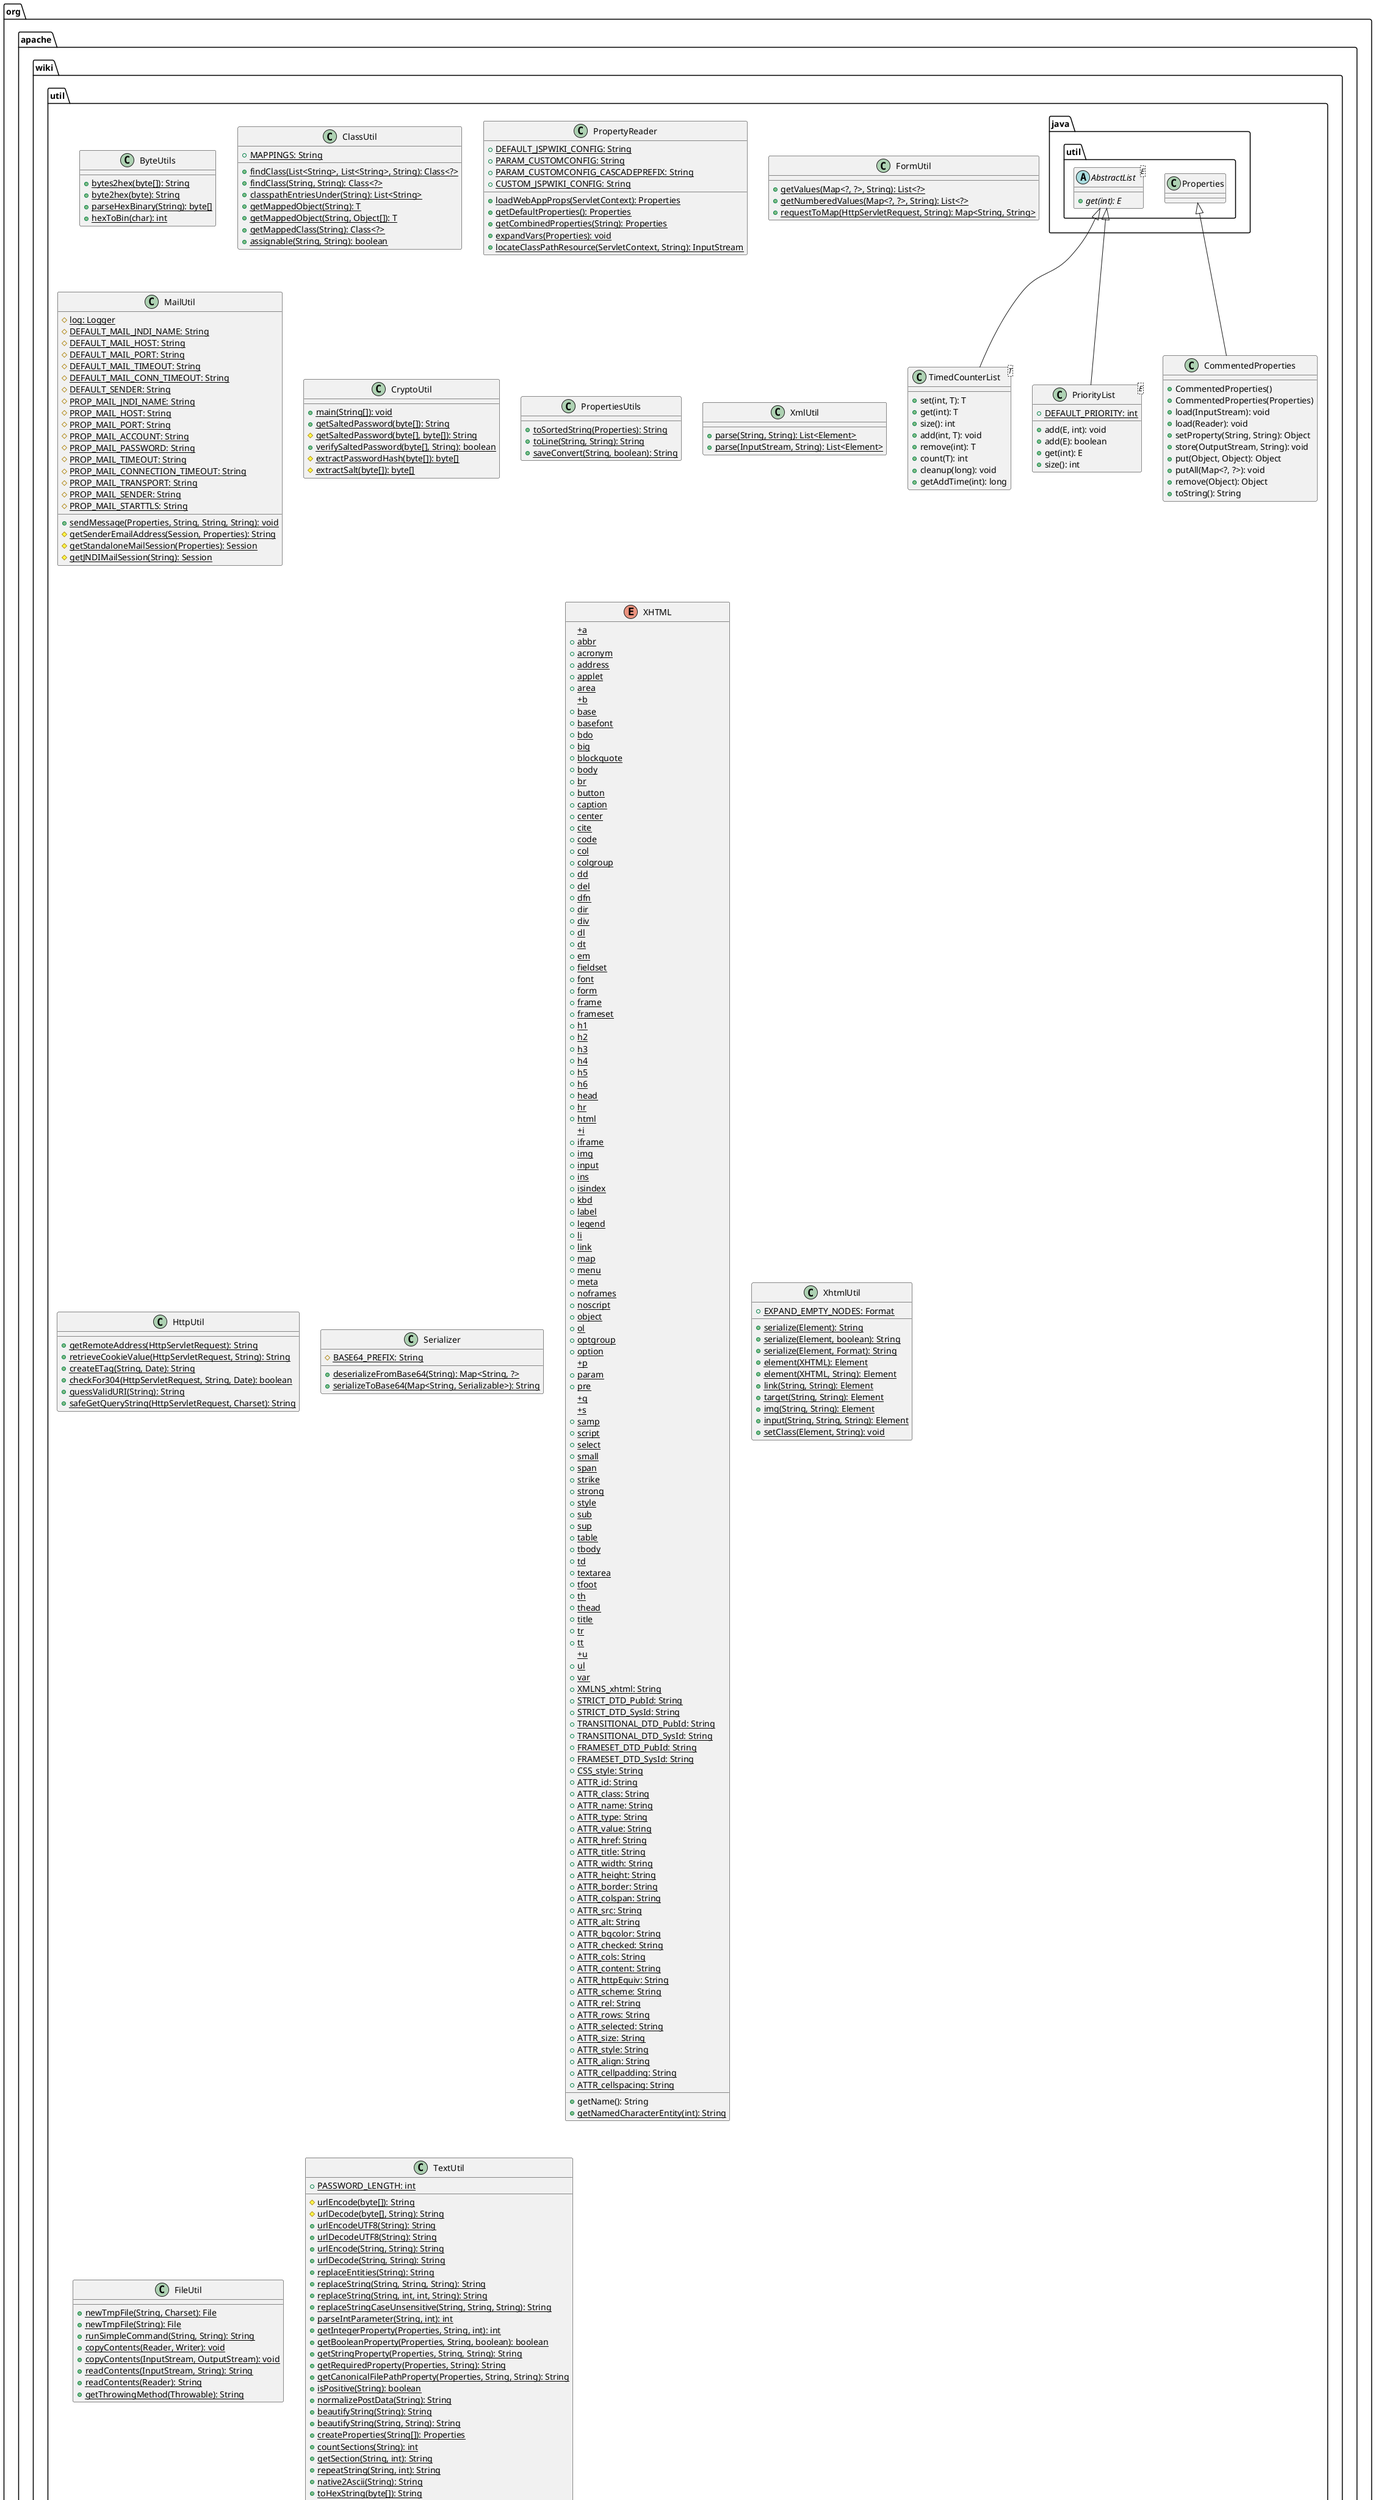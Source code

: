 @startuml

    namespace org.apache.wiki.util {

        class ByteUtils [[ByteUtils.html]] {
            {static} +bytes2hex(byte[]): String
            {static} +byte2hex(byte): String
            {static} +parseHexBinary(String): byte[]
            {static} +hexToBin(char): int
        }

        class ClassUtil [[ClassUtil.html]] {
            {static} +MAPPINGS: String
            {static} +findClass(List<String>, List<String>, String): Class<?>
            {static} +findClass(String, String): Class<?>
            {static} +classpathEntriesUnder(String): List<String>
            {static} +getMappedObject(String): T
            {static} +getMappedObject(String, Object[]): T
            {static} +getMappedClass(String): Class<?>
            {static} +assignable(String, String): boolean
        }

        class PropertyReader [[PropertyReader.html]] {
            {static} +DEFAULT_JSPWIKI_CONFIG: String
            {static} +PARAM_CUSTOMCONFIG: String
            {static} +PARAM_CUSTOMCONFIG_CASCADEPREFIX: String
            {static} +CUSTOM_JSPWIKI_CONFIG: String
            {static} +loadWebAppProps(ServletContext): Properties
            {static} +getDefaultProperties(): Properties
            {static} +getCombinedProperties(String): Properties
            {static} +expandVars(Properties): void
            {static} +locateClassPathResource(ServletContext, String): InputStream
        }

        class FormUtil [[FormUtil.html]] {
            {static} +getValues(Map<?, ?>, String): List<?>
            {static} +getNumberedValues(Map<?, ?>, String): List<?>
            {static} +requestToMap(HttpServletRequest, String): Map<String, String>
        }

        class MailUtil [[MailUtil.html]] {
            {static} #log: Logger
            {static} #DEFAULT_MAIL_JNDI_NAME: String
            {static} #DEFAULT_MAIL_HOST: String
            {static} #DEFAULT_MAIL_PORT: String
            {static} #DEFAULT_MAIL_TIMEOUT: String
            {static} #DEFAULT_MAIL_CONN_TIMEOUT: String
            {static} #DEFAULT_SENDER: String
            {static} #PROP_MAIL_JNDI_NAME: String
            {static} #PROP_MAIL_HOST: String
            {static} #PROP_MAIL_PORT: String
            {static} #PROP_MAIL_ACCOUNT: String
            {static} #PROP_MAIL_PASSWORD: String
            {static} #PROP_MAIL_TIMEOUT: String
            {static} #PROP_MAIL_CONNECTION_TIMEOUT: String
            {static} #PROP_MAIL_TRANSPORT: String
            {static} #PROP_MAIL_SENDER: String
            {static} #PROP_MAIL_STARTTLS: String
            {static} +sendMessage(Properties, String, String, String): void
            {static} #getSenderEmailAddress(Session, Properties): String
            {static} #getStandaloneMailSession(Properties): Session
            {static} #getJNDIMailSession(String): Session
        }

        class CryptoUtil [[CryptoUtil.html]] {
            {static} +main(String[]): void
            {static} +getSaltedPassword(byte[]): String
            {static} #getSaltedPassword(byte[], byte[]): String
            {static} +verifySaltedPassword(byte[], String): boolean
            {static} #extractPasswordHash(byte[]): byte[]
            {static} #extractSalt(byte[]): byte[]
        }

        class PropertiesUtils [[PropertiesUtils.html]] {
            {static} +toSortedString(Properties): String
            {static} +toLine(String, String): String
            {static} +saveConvert(String, boolean): String
        }

        class TimedCounterList<T> [[TimedCounterList.html]] {
            +set(int, T): T
            +get(int): T
            +size(): int
            +add(int, T): void
            +remove(int): T
            +count(T): int
            +cleanup(long): void
            +getAddTime(int): long
        }

        class XmlUtil [[XmlUtil.html]] {
            {static} +parse(String, String): List<Element>
            {static} +parse(InputStream, String): List<Element>
        }

        class PriorityList<E> [[PriorityList.html]] {
            {static} +DEFAULT_PRIORITY: int
            +add(E, int): void
            +add(E): boolean
            +get(int): E
            +size(): int
        }

        class HttpUtil [[HttpUtil.html]] {
            {static} +getRemoteAddress(HttpServletRequest): String
            {static} +retrieveCookieValue(HttpServletRequest, String): String
            {static} +createETag(String, Date): String
            {static} +checkFor304(HttpServletRequest, String, Date): boolean
            {static} +guessValidURI(String): String
            {static} +safeGetQueryString(HttpServletRequest, Charset): String
        }

        class Serializer [[Serializer.html]] {
            {static} #BASE64_PREFIX: String
            {static} +deserializeFromBase64(String): Map<String, ?>
            {static} +serializeToBase64(Map<String, Serializable>): String
        }

        class CommentedProperties [[CommentedProperties.html]] {
            +CommentedProperties()
            +CommentedProperties(Properties)
            +load(InputStream): void
            +load(Reader): void
            +setProperty(String, String): Object
            +store(OutputStream, String): void
            +put(Object, Object): Object
            +putAll(Map<?, ?>): void
            +remove(Object): Object
            +toString(): String
        }

        enum XHTML [[XHTML.html]] {
            {static} +a
            {static} +abbr
            {static} +acronym
            {static} +address
            {static} +applet
            {static} +area
            {static} +b
            {static} +base
            {static} +basefont
            {static} +bdo
            {static} +big
            {static} +blockquote
            {static} +body
            {static} +br
            {static} +button
            {static} +caption
            {static} +center
            {static} +cite
            {static} +code
            {static} +col
            {static} +colgroup
            {static} +dd
            {static} +del
            {static} +dfn
            {static} +dir
            {static} +div
            {static} +dl
            {static} +dt
            {static} +em
            {static} +fieldset
            {static} +font
            {static} +form
            {static} +frame
            {static} +frameset
            {static} +h1
            {static} +h2
            {static} +h3
            {static} +h4
            {static} +h5
            {static} +h6
            {static} +head
            {static} +hr
            {static} +html
            {static} +i
            {static} +iframe
            {static} +img
            {static} +input
            {static} +ins
            {static} +isindex
            {static} +kbd
            {static} +label
            {static} +legend
            {static} +li
            {static} +link
            {static} +map
            {static} +menu
            {static} +meta
            {static} +noframes
            {static} +noscript
            {static} +object
            {static} +ol
            {static} +optgroup
            {static} +option
            {static} +p
            {static} +param
            {static} +pre
            {static} +q
            {static} +s
            {static} +samp
            {static} +script
            {static} +select
            {static} +small
            {static} +span
            {static} +strike
            {static} +strong
            {static} +style
            {static} +sub
            {static} +sup
            {static} +table
            {static} +tbody
            {static} +td
            {static} +textarea
            {static} +tfoot
            {static} +th
            {static} +thead
            {static} +title
            {static} +tr
            {static} +tt
            {static} +u
            {static} +ul
            {static} +var
            {static} +XMLNS_xhtml: String
            {static} +STRICT_DTD_PubId: String
            {static} +STRICT_DTD_SysId: String
            {static} +TRANSITIONAL_DTD_PubId: String
            {static} +TRANSITIONAL_DTD_SysId: String
            {static} +FRAMESET_DTD_PubId: String
            {static} +FRAMESET_DTD_SysId: String
            {static} +CSS_style: String
            {static} +ATTR_id: String
            {static} +ATTR_class: String
            {static} +ATTR_name: String
            {static} +ATTR_type: String
            {static} +ATTR_value: String
            {static} +ATTR_href: String
            {static} +ATTR_title: String
            {static} +ATTR_width: String
            {static} +ATTR_height: String
            {static} +ATTR_border: String
            {static} +ATTR_colspan: String
            {static} +ATTR_src: String
            {static} +ATTR_alt: String
            {static} +ATTR_bgcolor: String
            {static} +ATTR_checked: String
            {static} +ATTR_cols: String
            {static} +ATTR_content: String
            {static} +ATTR_httpEquiv: String
            {static} +ATTR_scheme: String
            {static} +ATTR_rel: String
            {static} +ATTR_rows: String
            {static} +ATTR_selected: String
            {static} +ATTR_size: String
            {static} +ATTR_style: String
            {static} +ATTR_align: String
            {static} +ATTR_cellpadding: String
            {static} +ATTR_cellspacing: String
            +getName(): String
            {static} +getNamedCharacterEntity(int): String
        }

        class XhtmlUtil [[XhtmlUtil.html]] {
            {static} +EXPAND_EMPTY_NODES: Format
            {static} +serialize(Element): String
            {static} +serialize(Element, boolean): String
            {static} +serialize(Element, Format): String
            {static} +element(XHTML): Element
            {static} +element(XHTML, String): Element
            {static} +link(String, String): Element
            {static} +target(String, String): Element
            {static} +img(String, String): Element
            {static} +input(String, String, String): Element
            {static} +setClass(Element, String): void
        }

        class FileUtil [[FileUtil.html]] {
            {static} +newTmpFile(String, Charset): File
            {static} +newTmpFile(String): File
            {static} +runSimpleCommand(String, String): String
            {static} +copyContents(Reader, Writer): void
            {static} +copyContents(InputStream, OutputStream): void
            {static} +readContents(InputStream, String): String
            {static} +readContents(Reader): String
            {static} +getThrowingMethod(Throwable): String
        }

        class TextUtil [[TextUtil.html]] {
            {static} +PASSWORD_LENGTH: int
            {static} #urlEncode(byte[]): String
            {static} #urlDecode(byte[], String): String
            {static} +urlEncodeUTF8(String): String
            {static} +urlDecodeUTF8(String): String
            {static} +urlEncode(String, String): String
            {static} +urlDecode(String, String): String
            {static} +replaceEntities(String): String
            {static} +replaceString(String, String, String): String
            {static} +replaceString(String, int, int, String): String
            {static} +replaceStringCaseUnsensitive(String, String, String): String
            {static} +parseIntParameter(String, int): int
            {static} +getIntegerProperty(Properties, String, int): int
            {static} +getBooleanProperty(Properties, String, boolean): boolean
            {static} +getStringProperty(Properties, String, String): String
            {static} +getRequiredProperty(Properties, String): String
            {static} +getCanonicalFilePathProperty(Properties, String, String): String
            {static} +isPositive(String): boolean
            {static} +normalizePostData(String): String
            {static} +beautifyString(String): String
            {static} +beautifyString(String, String): String
            {static} +createProperties(String[]): Properties
            {static} +countSections(String): int
            {static} +getSection(String, int): String
            {static} +repeatString(String, int): String
            {static} +native2Ascii(String): String
            {static} +toHexString(byte[]): String
            {static} +isNumber(String): boolean
            {static} +generateRandomPassword(): String
        }

        abstract class java.util.AbstractList<E> {
            {abstract} +get(int): E
        }
        java.util.AbstractList <|-- TimedCounterList

        java.util.AbstractList <|-- PriorityList

        class java.util.Properties
        java.util.Properties <|-- CommentedProperties

    }


    center footer UMLDoclet 1.1.4, PlantUML 1.2019.05
@enduml
